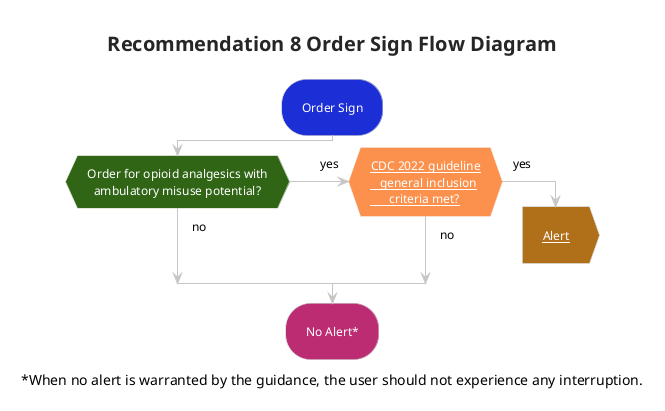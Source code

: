 @startuml flow_rec08_ordersign
!theme carbon-gray
skinparam hyperlinkColor white
<style>
activityDiagram {
 FontColor white
 RoundCorner 50
 arrow {
  FontColor: Black
 }
 diamond {
  BackgroundColor #fc914d
 }
}
</style>
title Recommendation 8 Order Sign Flow Diagram
#1C2ED5:Order Sign; 
#306516:if (Order for opioid analgesics with\n  ambulatory misuse potential?) then (no)
(yes) elseif ([[subroutines.html#cdc-2022-general-inclusion-criteria CDC 2022 guideline\n   general inclusion\n      criteria met?]]) then (no)
else (yes) 
#b06f19:[[user-interaction-alerts.html#recommendation-8-alert Alert]];<<output>>
kill
endif
#BC2C73:No Alert*;
caption ~*When no alert is warranted by the guidance, the user should not experience any interruption.
@enduml